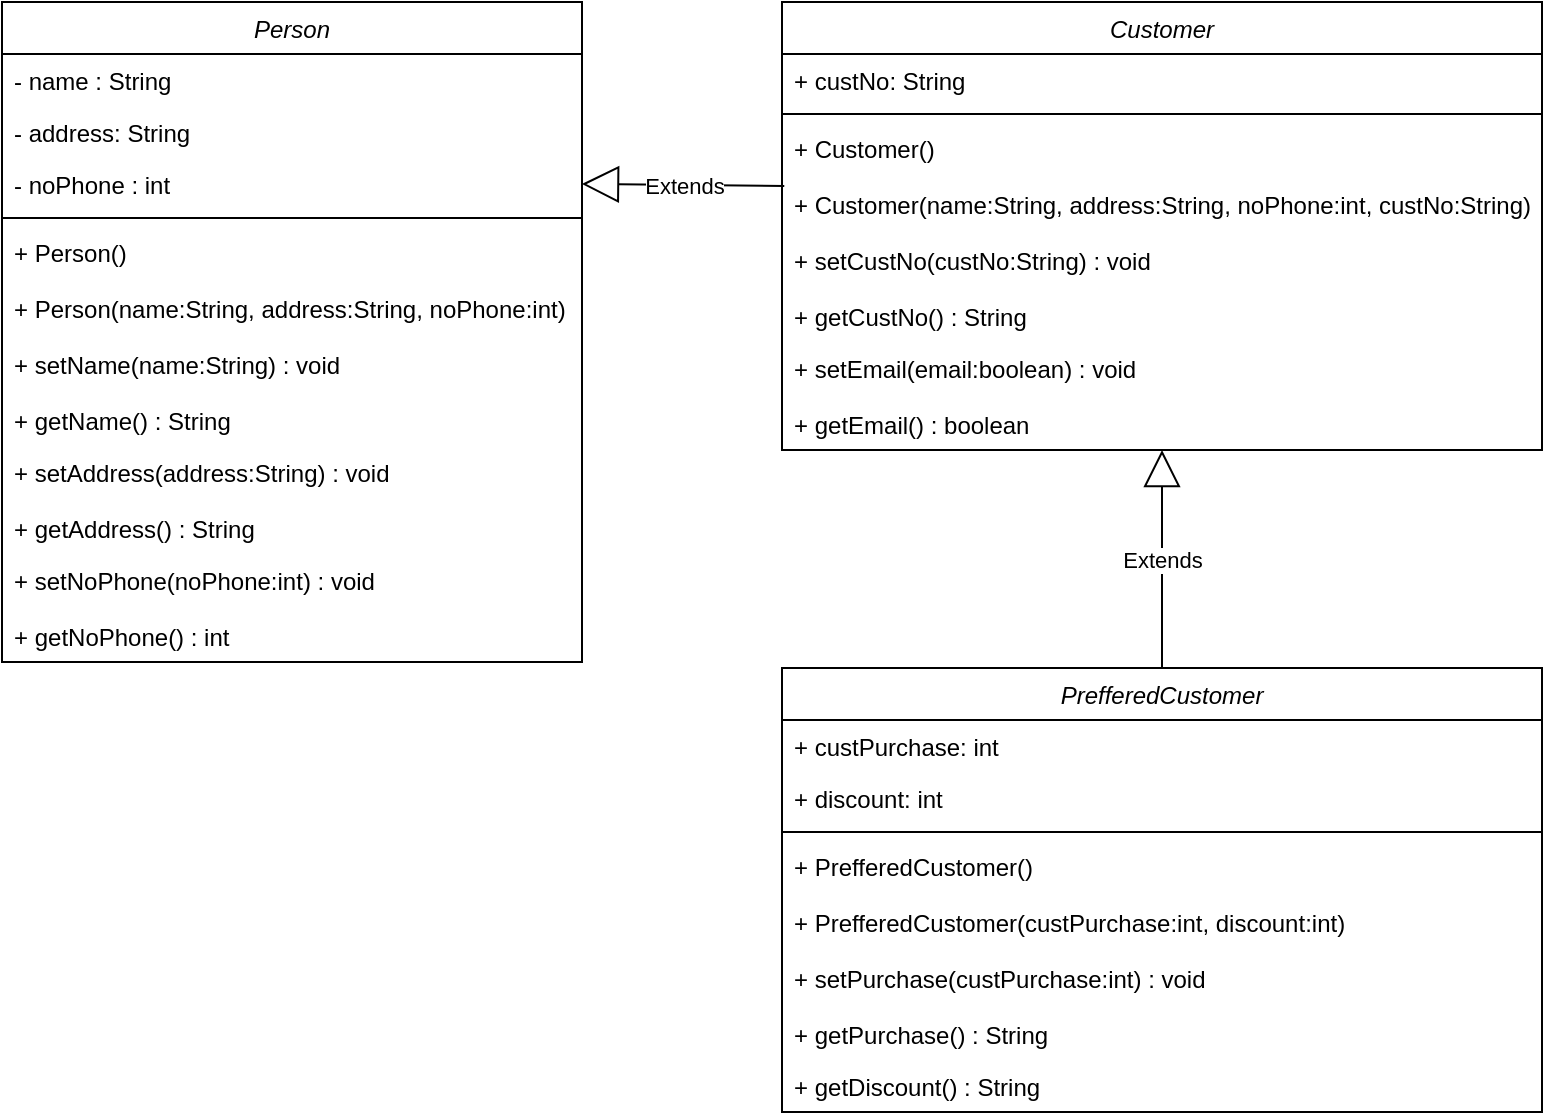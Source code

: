 <mxfile version="13.10.1" type="github">
  <diagram id="C5RBs43oDa-KdzZeNtuy" name="Page-1">
    <mxGraphModel dx="868" dy="425" grid="1" gridSize="10" guides="1" tooltips="1" connect="1" arrows="1" fold="1" page="1" pageScale="1" pageWidth="827" pageHeight="1169" math="0" shadow="0">
      <root>
        <mxCell id="WIyWlLk6GJQsqaUBKTNV-0" />
        <mxCell id="WIyWlLk6GJQsqaUBKTNV-1" parent="WIyWlLk6GJQsqaUBKTNV-0" />
        <mxCell id="koGjO4gcWGi_jtZBAE5D-33" value="Person" style="swimlane;fontStyle=2;align=center;verticalAlign=top;childLayout=stackLayout;horizontal=1;startSize=26;horizontalStack=0;resizeParent=1;resizeLast=0;collapsible=1;marginBottom=0;rounded=0;shadow=0;strokeWidth=1;" vertex="1" parent="WIyWlLk6GJQsqaUBKTNV-1">
          <mxGeometry x="40" y="40" width="290" height="330" as="geometry">
            <mxRectangle x="230" y="140" width="160" height="26" as="alternateBounds" />
          </mxGeometry>
        </mxCell>
        <mxCell id="koGjO4gcWGi_jtZBAE5D-34" value="- name : String" style="text;align=left;verticalAlign=top;spacingLeft=4;spacingRight=4;overflow=hidden;rotatable=0;points=[[0,0.5],[1,0.5]];portConstraint=eastwest;" vertex="1" parent="koGjO4gcWGi_jtZBAE5D-33">
          <mxGeometry y="26" width="290" height="26" as="geometry" />
        </mxCell>
        <mxCell id="koGjO4gcWGi_jtZBAE5D-35" value="- address: String" style="text;align=left;verticalAlign=top;spacingLeft=4;spacingRight=4;overflow=hidden;rotatable=0;points=[[0,0.5],[1,0.5]];portConstraint=eastwest;" vertex="1" parent="koGjO4gcWGi_jtZBAE5D-33">
          <mxGeometry y="52" width="290" height="26" as="geometry" />
        </mxCell>
        <mxCell id="koGjO4gcWGi_jtZBAE5D-36" value="- noPhone : int" style="text;align=left;verticalAlign=top;spacingLeft=4;spacingRight=4;overflow=hidden;rotatable=0;points=[[0,0.5],[1,0.5]];portConstraint=eastwest;rounded=0;shadow=0;html=0;" vertex="1" parent="koGjO4gcWGi_jtZBAE5D-33">
          <mxGeometry y="78" width="290" height="26" as="geometry" />
        </mxCell>
        <mxCell id="koGjO4gcWGi_jtZBAE5D-37" value="" style="line;html=1;strokeWidth=1;align=left;verticalAlign=middle;spacingTop=-1;spacingLeft=3;spacingRight=3;rotatable=0;labelPosition=right;points=[];portConstraint=eastwest;" vertex="1" parent="koGjO4gcWGi_jtZBAE5D-33">
          <mxGeometry y="104" width="290" height="8" as="geometry" />
        </mxCell>
        <mxCell id="koGjO4gcWGi_jtZBAE5D-38" value="+ Person()" style="text;align=left;verticalAlign=top;spacingLeft=4;spacingRight=4;overflow=hidden;rotatable=0;points=[[0,0.5],[1,0.5]];portConstraint=eastwest;" vertex="1" parent="koGjO4gcWGi_jtZBAE5D-33">
          <mxGeometry y="112" width="290" height="28" as="geometry" />
        </mxCell>
        <mxCell id="koGjO4gcWGi_jtZBAE5D-39" value="+ Person(name:String, address:String, noPhone:int)" style="text;align=left;verticalAlign=top;spacingLeft=4;spacingRight=4;overflow=hidden;rotatable=0;points=[[0,0.5],[1,0.5]];portConstraint=eastwest;" vertex="1" parent="koGjO4gcWGi_jtZBAE5D-33">
          <mxGeometry y="140" width="290" height="28" as="geometry" />
        </mxCell>
        <mxCell id="koGjO4gcWGi_jtZBAE5D-40" value="+ setName(name:String) : void" style="text;align=left;verticalAlign=top;spacingLeft=4;spacingRight=4;overflow=hidden;rotatable=0;points=[[0,0.5],[1,0.5]];portConstraint=eastwest;" vertex="1" parent="koGjO4gcWGi_jtZBAE5D-33">
          <mxGeometry y="168" width="290" height="28" as="geometry" />
        </mxCell>
        <mxCell id="koGjO4gcWGi_jtZBAE5D-41" value="+ getName() : String" style="text;align=left;verticalAlign=top;spacingLeft=4;spacingRight=4;overflow=hidden;rotatable=0;points=[[0,0.5],[1,0.5]];portConstraint=eastwest;" vertex="1" parent="koGjO4gcWGi_jtZBAE5D-33">
          <mxGeometry y="196" width="290" height="26" as="geometry" />
        </mxCell>
        <mxCell id="koGjO4gcWGi_jtZBAE5D-42" value="+ setAddress(address:String) : void" style="text;align=left;verticalAlign=top;spacingLeft=4;spacingRight=4;overflow=hidden;rotatable=0;points=[[0,0.5],[1,0.5]];portConstraint=eastwest;" vertex="1" parent="koGjO4gcWGi_jtZBAE5D-33">
          <mxGeometry y="222" width="290" height="28" as="geometry" />
        </mxCell>
        <mxCell id="koGjO4gcWGi_jtZBAE5D-43" value="+ getAddress() : String" style="text;align=left;verticalAlign=top;spacingLeft=4;spacingRight=4;overflow=hidden;rotatable=0;points=[[0,0.5],[1,0.5]];portConstraint=eastwest;" vertex="1" parent="koGjO4gcWGi_jtZBAE5D-33">
          <mxGeometry y="250" width="290" height="26" as="geometry" />
        </mxCell>
        <mxCell id="koGjO4gcWGi_jtZBAE5D-44" value="+ setNoPhone(noPhone:int) : void" style="text;align=left;verticalAlign=top;spacingLeft=4;spacingRight=4;overflow=hidden;rotatable=0;points=[[0,0.5],[1,0.5]];portConstraint=eastwest;" vertex="1" parent="koGjO4gcWGi_jtZBAE5D-33">
          <mxGeometry y="276" width="290" height="28" as="geometry" />
        </mxCell>
        <mxCell id="koGjO4gcWGi_jtZBAE5D-45" value="+ getNoPhone() : int" style="text;align=left;verticalAlign=top;spacingLeft=4;spacingRight=4;overflow=hidden;rotatable=0;points=[[0,0.5],[1,0.5]];portConstraint=eastwest;" vertex="1" parent="koGjO4gcWGi_jtZBAE5D-33">
          <mxGeometry y="304" width="290" height="26" as="geometry" />
        </mxCell>
        <mxCell id="koGjO4gcWGi_jtZBAE5D-46" value="Customer" style="swimlane;fontStyle=2;align=center;verticalAlign=top;childLayout=stackLayout;horizontal=1;startSize=26;horizontalStack=0;resizeParent=1;resizeLast=0;collapsible=1;marginBottom=0;rounded=0;shadow=0;strokeWidth=1;" vertex="1" parent="WIyWlLk6GJQsqaUBKTNV-1">
          <mxGeometry x="430" y="40" width="380" height="224" as="geometry">
            <mxRectangle x="230" y="140" width="160" height="26" as="alternateBounds" />
          </mxGeometry>
        </mxCell>
        <mxCell id="koGjO4gcWGi_jtZBAE5D-47" value="+ custNo: String" style="text;align=left;verticalAlign=top;spacingLeft=4;spacingRight=4;overflow=hidden;rotatable=0;points=[[0,0.5],[1,0.5]];portConstraint=eastwest;" vertex="1" parent="koGjO4gcWGi_jtZBAE5D-46">
          <mxGeometry y="26" width="380" height="26" as="geometry" />
        </mxCell>
        <mxCell id="koGjO4gcWGi_jtZBAE5D-48" value="" style="line;html=1;strokeWidth=1;align=left;verticalAlign=middle;spacingTop=-1;spacingLeft=3;spacingRight=3;rotatable=0;labelPosition=right;points=[];portConstraint=eastwest;" vertex="1" parent="koGjO4gcWGi_jtZBAE5D-46">
          <mxGeometry y="52" width="380" height="8" as="geometry" />
        </mxCell>
        <mxCell id="koGjO4gcWGi_jtZBAE5D-49" value="+ Customer()" style="text;align=left;verticalAlign=top;spacingLeft=4;spacingRight=4;overflow=hidden;rotatable=0;points=[[0,0.5],[1,0.5]];portConstraint=eastwest;" vertex="1" parent="koGjO4gcWGi_jtZBAE5D-46">
          <mxGeometry y="60" width="380" height="28" as="geometry" />
        </mxCell>
        <mxCell id="koGjO4gcWGi_jtZBAE5D-50" value="+ Customer(name:String, address:String, noPhone:int, custNo:String)" style="text;align=left;verticalAlign=top;spacingLeft=4;spacingRight=4;overflow=hidden;rotatable=0;points=[[0,0.5],[1,0.5]];portConstraint=eastwest;" vertex="1" parent="koGjO4gcWGi_jtZBAE5D-46">
          <mxGeometry y="88" width="380" height="28" as="geometry" />
        </mxCell>
        <mxCell id="koGjO4gcWGi_jtZBAE5D-51" value="+ setCustNo(custNo:String) : void" style="text;align=left;verticalAlign=top;spacingLeft=4;spacingRight=4;overflow=hidden;rotatable=0;points=[[0,0.5],[1,0.5]];portConstraint=eastwest;" vertex="1" parent="koGjO4gcWGi_jtZBAE5D-46">
          <mxGeometry y="116" width="380" height="28" as="geometry" />
        </mxCell>
        <mxCell id="koGjO4gcWGi_jtZBAE5D-52" value="+ getCustNo() : String" style="text;align=left;verticalAlign=top;spacingLeft=4;spacingRight=4;overflow=hidden;rotatable=0;points=[[0,0.5],[1,0.5]];portConstraint=eastwest;" vertex="1" parent="koGjO4gcWGi_jtZBAE5D-46">
          <mxGeometry y="144" width="380" height="26" as="geometry" />
        </mxCell>
        <mxCell id="koGjO4gcWGi_jtZBAE5D-53" value="+ setEmail(email:boolean) : void" style="text;align=left;verticalAlign=top;spacingLeft=4;spacingRight=4;overflow=hidden;rotatable=0;points=[[0,0.5],[1,0.5]];portConstraint=eastwest;" vertex="1" parent="koGjO4gcWGi_jtZBAE5D-46">
          <mxGeometry y="170" width="380" height="28" as="geometry" />
        </mxCell>
        <mxCell id="koGjO4gcWGi_jtZBAE5D-54" value="+ getEmail() : boolean" style="text;align=left;verticalAlign=top;spacingLeft=4;spacingRight=4;overflow=hidden;rotatable=0;points=[[0,0.5],[1,0.5]];portConstraint=eastwest;" vertex="1" parent="koGjO4gcWGi_jtZBAE5D-46">
          <mxGeometry y="198" width="380" height="26" as="geometry" />
        </mxCell>
        <mxCell id="koGjO4gcWGi_jtZBAE5D-55" value="PrefferedCustomer" style="swimlane;fontStyle=2;align=center;verticalAlign=top;childLayout=stackLayout;horizontal=1;startSize=26;horizontalStack=0;resizeParent=1;resizeLast=0;collapsible=1;marginBottom=0;rounded=0;shadow=0;strokeWidth=1;" vertex="1" parent="WIyWlLk6GJQsqaUBKTNV-1">
          <mxGeometry x="430" y="373" width="380" height="222" as="geometry">
            <mxRectangle x="230" y="140" width="160" height="26" as="alternateBounds" />
          </mxGeometry>
        </mxCell>
        <mxCell id="koGjO4gcWGi_jtZBAE5D-56" value="+ custPurchase: int" style="text;align=left;verticalAlign=top;spacingLeft=4;spacingRight=4;overflow=hidden;rotatable=0;points=[[0,0.5],[1,0.5]];portConstraint=eastwest;" vertex="1" parent="koGjO4gcWGi_jtZBAE5D-55">
          <mxGeometry y="26" width="380" height="26" as="geometry" />
        </mxCell>
        <mxCell id="koGjO4gcWGi_jtZBAE5D-57" value="+ discount: int" style="text;align=left;verticalAlign=top;spacingLeft=4;spacingRight=4;overflow=hidden;rotatable=0;points=[[0,0.5],[1,0.5]];portConstraint=eastwest;" vertex="1" parent="koGjO4gcWGi_jtZBAE5D-55">
          <mxGeometry y="52" width="380" height="26" as="geometry" />
        </mxCell>
        <mxCell id="koGjO4gcWGi_jtZBAE5D-58" value="" style="line;html=1;strokeWidth=1;align=left;verticalAlign=middle;spacingTop=-1;spacingLeft=3;spacingRight=3;rotatable=0;labelPosition=right;points=[];portConstraint=eastwest;" vertex="1" parent="koGjO4gcWGi_jtZBAE5D-55">
          <mxGeometry y="78" width="380" height="8" as="geometry" />
        </mxCell>
        <mxCell id="koGjO4gcWGi_jtZBAE5D-59" value="+ PrefferedCustomer()" style="text;align=left;verticalAlign=top;spacingLeft=4;spacingRight=4;overflow=hidden;rotatable=0;points=[[0,0.5],[1,0.5]];portConstraint=eastwest;" vertex="1" parent="koGjO4gcWGi_jtZBAE5D-55">
          <mxGeometry y="86" width="380" height="28" as="geometry" />
        </mxCell>
        <mxCell id="koGjO4gcWGi_jtZBAE5D-60" value="+ PrefferedCustomer(custPurchase:int, discount:int)" style="text;align=left;verticalAlign=top;spacingLeft=4;spacingRight=4;overflow=hidden;rotatable=0;points=[[0,0.5],[1,0.5]];portConstraint=eastwest;" vertex="1" parent="koGjO4gcWGi_jtZBAE5D-55">
          <mxGeometry y="114" width="380" height="28" as="geometry" />
        </mxCell>
        <mxCell id="koGjO4gcWGi_jtZBAE5D-61" value="+ setPurchase(custPurchase:int) : void" style="text;align=left;verticalAlign=top;spacingLeft=4;spacingRight=4;overflow=hidden;rotatable=0;points=[[0,0.5],[1,0.5]];portConstraint=eastwest;" vertex="1" parent="koGjO4gcWGi_jtZBAE5D-55">
          <mxGeometry y="142" width="380" height="28" as="geometry" />
        </mxCell>
        <mxCell id="koGjO4gcWGi_jtZBAE5D-62" value="+ getPurchase() : String" style="text;align=left;verticalAlign=top;spacingLeft=4;spacingRight=4;overflow=hidden;rotatable=0;points=[[0,0.5],[1,0.5]];portConstraint=eastwest;" vertex="1" parent="koGjO4gcWGi_jtZBAE5D-55">
          <mxGeometry y="170" width="380" height="26" as="geometry" />
        </mxCell>
        <mxCell id="koGjO4gcWGi_jtZBAE5D-63" value="+ getDiscount() : String" style="text;align=left;verticalAlign=top;spacingLeft=4;spacingRight=4;overflow=hidden;rotatable=0;points=[[0,0.5],[1,0.5]];portConstraint=eastwest;" vertex="1" parent="koGjO4gcWGi_jtZBAE5D-55">
          <mxGeometry y="196" width="380" height="26" as="geometry" />
        </mxCell>
        <mxCell id="koGjO4gcWGi_jtZBAE5D-64" value="Extends" style="endArrow=block;endSize=16;endFill=0;html=1;entryX=0.5;entryY=1;entryDx=0;entryDy=0;" edge="1" parent="WIyWlLk6GJQsqaUBKTNV-1" source="koGjO4gcWGi_jtZBAE5D-55" target="koGjO4gcWGi_jtZBAE5D-46">
          <mxGeometry width="160" relative="1" as="geometry">
            <mxPoint x="160" y="470" as="sourcePoint" />
            <mxPoint x="320" y="470" as="targetPoint" />
          </mxGeometry>
        </mxCell>
        <mxCell id="koGjO4gcWGi_jtZBAE5D-65" value="Extends" style="endArrow=block;endSize=16;endFill=0;html=1;exitX=0.003;exitY=0.143;exitDx=0;exitDy=0;exitPerimeter=0;entryX=1;entryY=0.5;entryDx=0;entryDy=0;" edge="1" parent="WIyWlLk6GJQsqaUBKTNV-1" source="koGjO4gcWGi_jtZBAE5D-50" target="koGjO4gcWGi_jtZBAE5D-36">
          <mxGeometry width="160" relative="1" as="geometry">
            <mxPoint x="430" y="141" as="sourcePoint" />
            <mxPoint x="340" y="141" as="targetPoint" />
          </mxGeometry>
        </mxCell>
      </root>
    </mxGraphModel>
  </diagram>
</mxfile>
